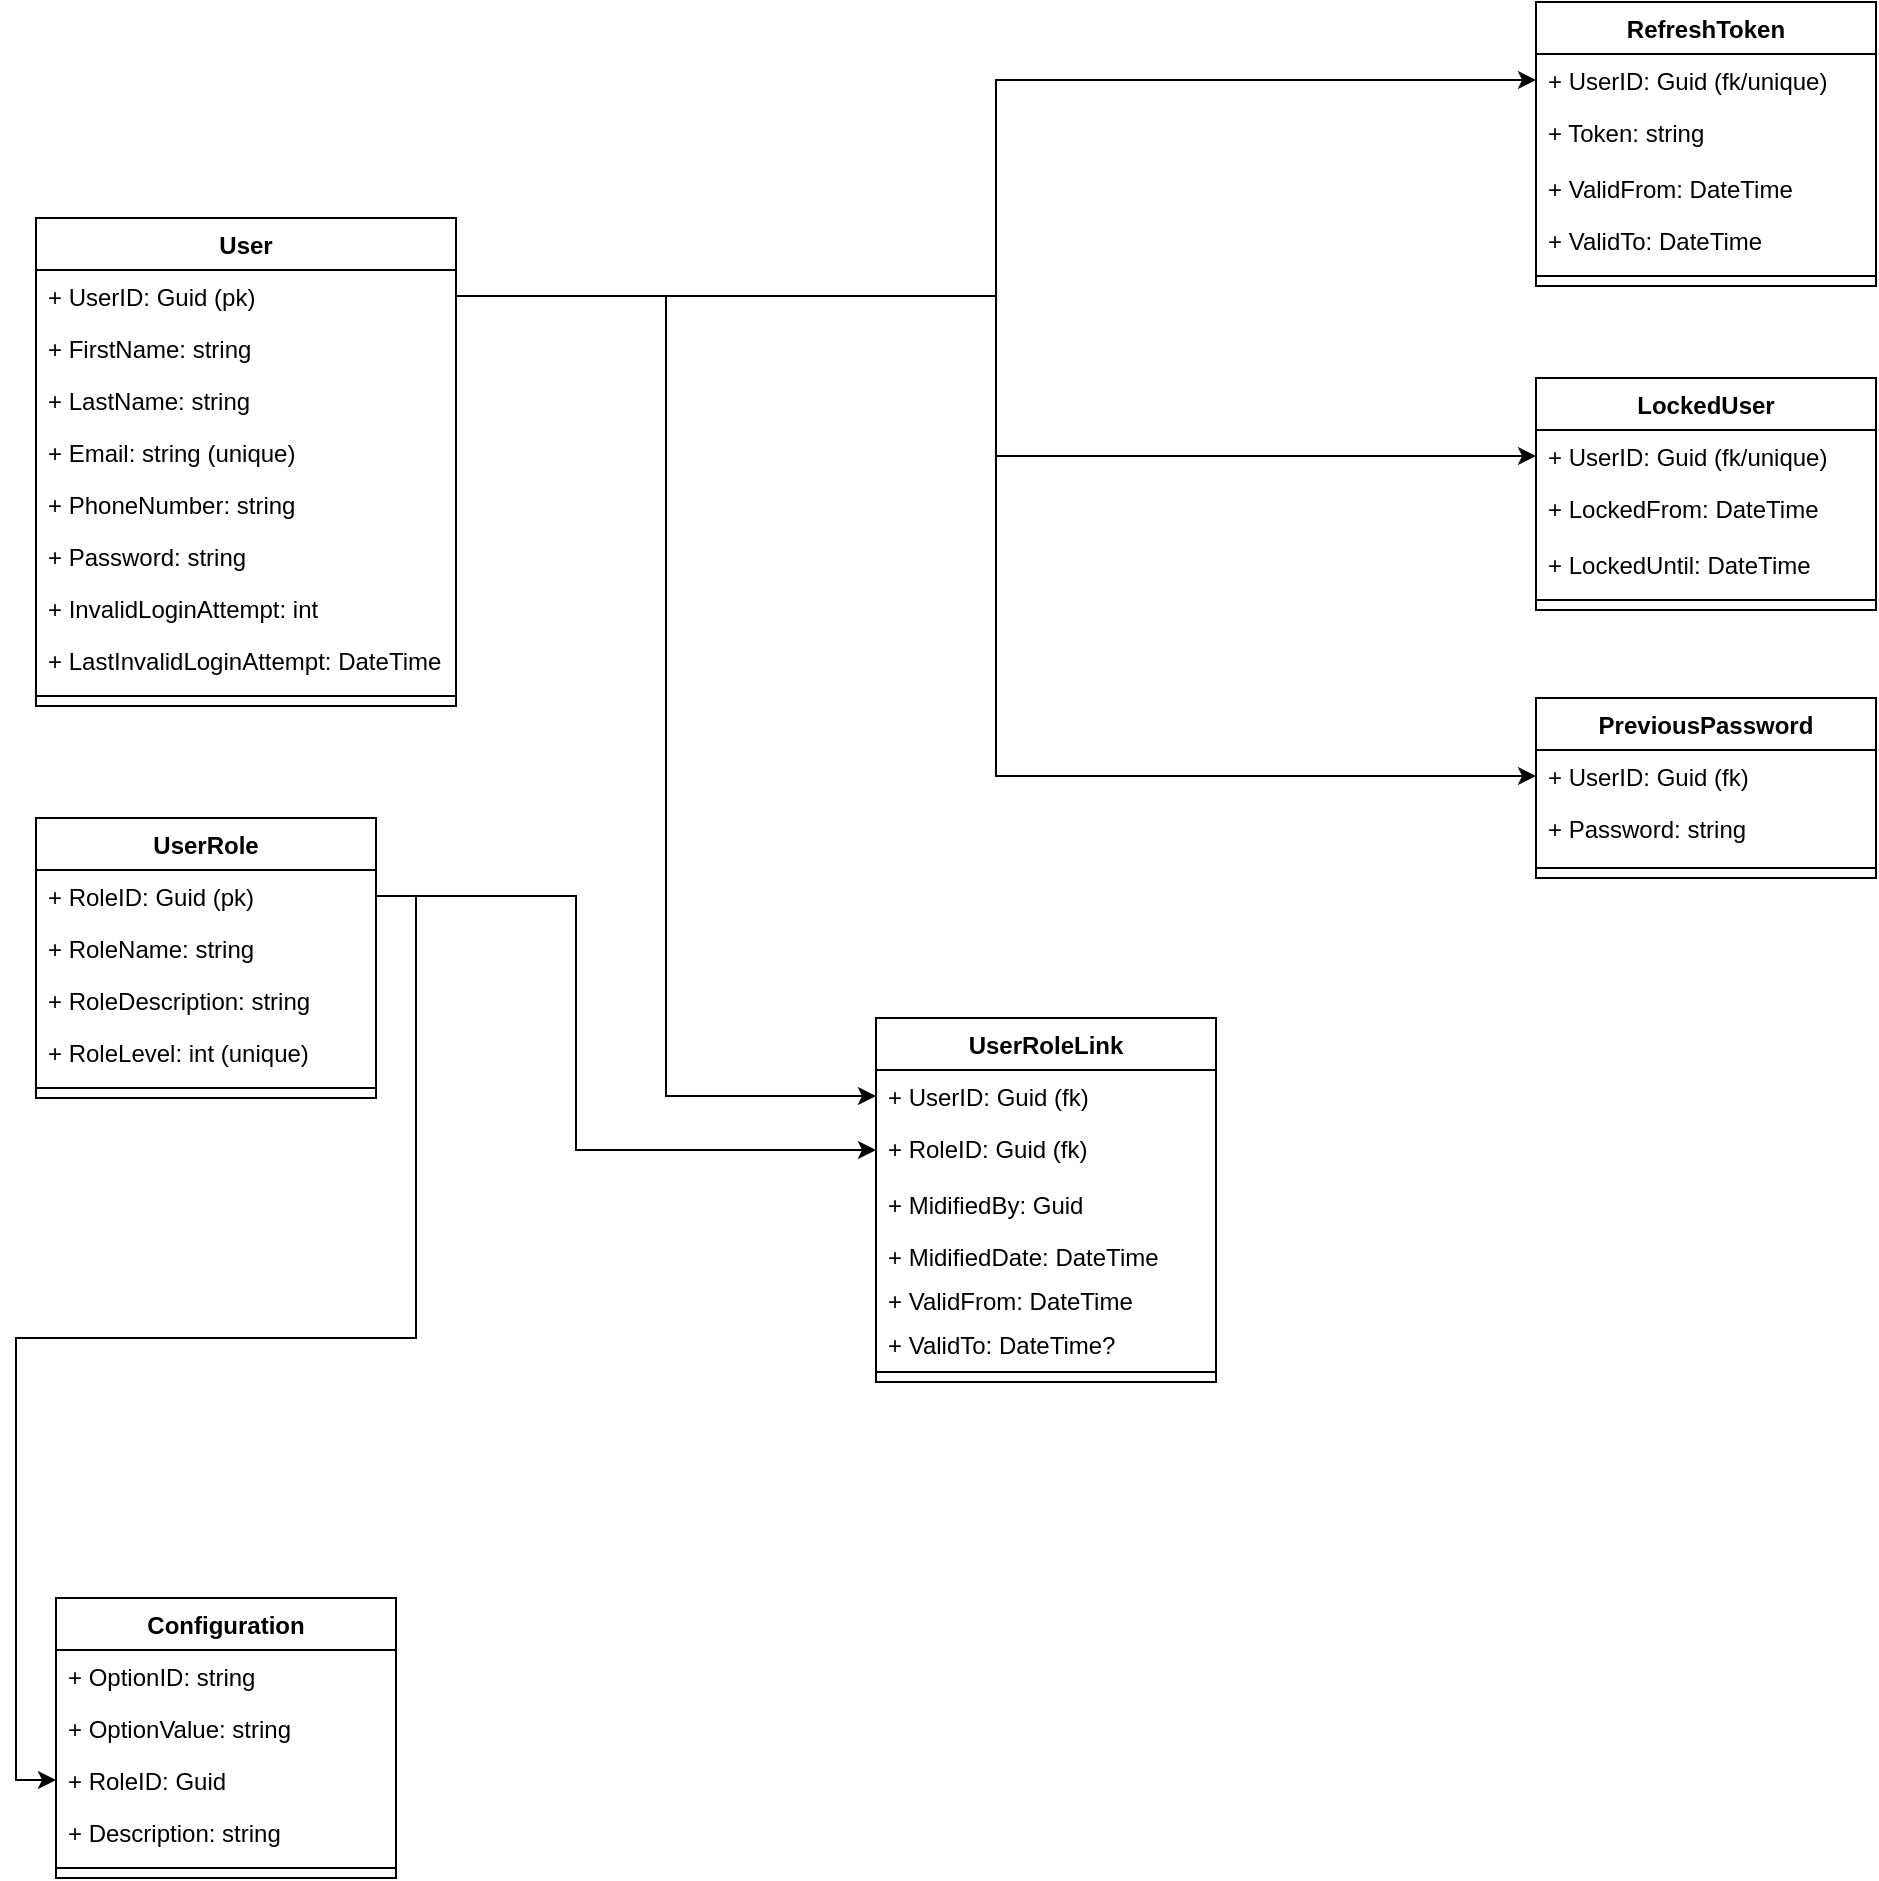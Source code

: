 <mxfile version="24.6.4" type="device">
  <diagram name="Strona-1" id="J1ISZEviyZz4iOXIpo2D">
    <mxGraphModel dx="2954" dy="1196" grid="1" gridSize="10" guides="1" tooltips="1" connect="1" arrows="1" fold="1" page="1" pageScale="1" pageWidth="827" pageHeight="1169" math="0" shadow="0">
      <root>
        <mxCell id="0" />
        <mxCell id="1" parent="0" />
        <mxCell id="pLa6Y8mXVvxl-ZxEXXsU-16" value="User" style="swimlane;fontStyle=1;align=center;verticalAlign=top;childLayout=stackLayout;horizontal=1;startSize=26;horizontalStack=0;resizeParent=1;resizeParentMax=0;resizeLast=0;collapsible=1;marginBottom=0;whiteSpace=wrap;html=1;" parent="1" vertex="1">
          <mxGeometry x="20" y="110" width="210" height="244" as="geometry" />
        </mxCell>
        <mxCell id="pLa6Y8mXVvxl-ZxEXXsU-21" value="+ UserID: Guid (pk)" style="text;strokeColor=none;fillColor=none;align=left;verticalAlign=top;spacingLeft=4;spacingRight=4;overflow=hidden;rotatable=0;points=[[0,0.5],[1,0.5]];portConstraint=eastwest;whiteSpace=wrap;html=1;" parent="pLa6Y8mXVvxl-ZxEXXsU-16" vertex="1">
          <mxGeometry y="26" width="210" height="26" as="geometry" />
        </mxCell>
        <mxCell id="pLa6Y8mXVvxl-ZxEXXsU-17" value="+ FirstName: string" style="text;strokeColor=none;fillColor=none;align=left;verticalAlign=top;spacingLeft=4;spacingRight=4;overflow=hidden;rotatable=0;points=[[0,0.5],[1,0.5]];portConstraint=eastwest;whiteSpace=wrap;html=1;" parent="pLa6Y8mXVvxl-ZxEXXsU-16" vertex="1">
          <mxGeometry y="52" width="210" height="26" as="geometry" />
        </mxCell>
        <mxCell id="pLa6Y8mXVvxl-ZxEXXsU-22" value="+ LastName: string" style="text;strokeColor=none;fillColor=none;align=left;verticalAlign=top;spacingLeft=4;spacingRight=4;overflow=hidden;rotatable=0;points=[[0,0.5],[1,0.5]];portConstraint=eastwest;whiteSpace=wrap;html=1;" parent="pLa6Y8mXVvxl-ZxEXXsU-16" vertex="1">
          <mxGeometry y="78" width="210" height="26" as="geometry" />
        </mxCell>
        <mxCell id="pLa6Y8mXVvxl-ZxEXXsU-28" value="+ Email: string (unique)" style="text;strokeColor=none;fillColor=none;align=left;verticalAlign=top;spacingLeft=4;spacingRight=4;overflow=hidden;rotatable=0;points=[[0,0.5],[1,0.5]];portConstraint=eastwest;whiteSpace=wrap;html=1;" parent="pLa6Y8mXVvxl-ZxEXXsU-16" vertex="1">
          <mxGeometry y="104" width="210" height="26" as="geometry" />
        </mxCell>
        <mxCell id="pLa6Y8mXVvxl-ZxEXXsU-56" value="+ PhoneNumber: string" style="text;strokeColor=none;fillColor=none;align=left;verticalAlign=top;spacingLeft=4;spacingRight=4;overflow=hidden;rotatable=0;points=[[0,0.5],[1,0.5]];portConstraint=eastwest;whiteSpace=wrap;html=1;" parent="pLa6Y8mXVvxl-ZxEXXsU-16" vertex="1">
          <mxGeometry y="130" width="210" height="26" as="geometry" />
        </mxCell>
        <mxCell id="pLa6Y8mXVvxl-ZxEXXsU-24" value="+ Password: string" style="text;strokeColor=none;fillColor=none;align=left;verticalAlign=top;spacingLeft=4;spacingRight=4;overflow=hidden;rotatable=0;points=[[0,0.5],[1,0.5]];portConstraint=eastwest;whiteSpace=wrap;html=1;" parent="pLa6Y8mXVvxl-ZxEXXsU-16" vertex="1">
          <mxGeometry y="156" width="210" height="26" as="geometry" />
        </mxCell>
        <mxCell id="pLa6Y8mXVvxl-ZxEXXsU-82" value="+ InvalidLoginAttempt: int" style="text;strokeColor=none;fillColor=none;align=left;verticalAlign=top;spacingLeft=4;spacingRight=4;overflow=hidden;rotatable=0;points=[[0,0.5],[1,0.5]];portConstraint=eastwest;whiteSpace=wrap;html=1;" parent="pLa6Y8mXVvxl-ZxEXXsU-16" vertex="1">
          <mxGeometry y="182" width="210" height="26" as="geometry" />
        </mxCell>
        <mxCell id="pLa6Y8mXVvxl-ZxEXXsU-194" value="+ LastInvalidLoginAttempt: DateTime" style="text;strokeColor=none;fillColor=none;align=left;verticalAlign=top;spacingLeft=4;spacingRight=4;overflow=hidden;rotatable=0;points=[[0,0.5],[1,0.5]];portConstraint=eastwest;whiteSpace=wrap;html=1;" parent="pLa6Y8mXVvxl-ZxEXXsU-16" vertex="1">
          <mxGeometry y="208" width="210" height="26" as="geometry" />
        </mxCell>
        <mxCell id="pLa6Y8mXVvxl-ZxEXXsU-18" value="" style="line;strokeWidth=1;fillColor=none;align=left;verticalAlign=middle;spacingTop=-1;spacingLeft=3;spacingRight=3;rotatable=0;labelPosition=right;points=[];portConstraint=eastwest;strokeColor=inherit;" parent="pLa6Y8mXVvxl-ZxEXXsU-16" vertex="1">
          <mxGeometry y="234" width="210" height="10" as="geometry" />
        </mxCell>
        <mxCell id="pLa6Y8mXVvxl-ZxEXXsU-29" value="UserRole" style="swimlane;fontStyle=1;align=center;verticalAlign=top;childLayout=stackLayout;horizontal=1;startSize=26;horizontalStack=0;resizeParent=1;resizeParentMax=0;resizeLast=0;collapsible=1;marginBottom=0;whiteSpace=wrap;html=1;" parent="1" vertex="1">
          <mxGeometry x="20" y="410" width="170" height="140" as="geometry" />
        </mxCell>
        <mxCell id="pLa6Y8mXVvxl-ZxEXXsU-30" value="+ RoleID: Guid (pk)" style="text;strokeColor=none;fillColor=none;align=left;verticalAlign=top;spacingLeft=4;spacingRight=4;overflow=hidden;rotatable=0;points=[[0,0.5],[1,0.5]];portConstraint=eastwest;whiteSpace=wrap;html=1;" parent="pLa6Y8mXVvxl-ZxEXXsU-29" vertex="1">
          <mxGeometry y="26" width="170" height="26" as="geometry" />
        </mxCell>
        <mxCell id="pLa6Y8mXVvxl-ZxEXXsU-31" value="+ RoleName: string" style="text;strokeColor=none;fillColor=none;align=left;verticalAlign=top;spacingLeft=4;spacingRight=4;overflow=hidden;rotatable=0;points=[[0,0.5],[1,0.5]];portConstraint=eastwest;whiteSpace=wrap;html=1;" parent="pLa6Y8mXVvxl-ZxEXXsU-29" vertex="1">
          <mxGeometry y="52" width="170" height="26" as="geometry" />
        </mxCell>
        <mxCell id="pLa6Y8mXVvxl-ZxEXXsU-32" value="+ RoleDescription: string" style="text;strokeColor=none;fillColor=none;align=left;verticalAlign=top;spacingLeft=4;spacingRight=4;overflow=hidden;rotatable=0;points=[[0,0.5],[1,0.5]];portConstraint=eastwest;whiteSpace=wrap;html=1;" parent="pLa6Y8mXVvxl-ZxEXXsU-29" vertex="1">
          <mxGeometry y="78" width="170" height="26" as="geometry" />
        </mxCell>
        <mxCell id="pLa6Y8mXVvxl-ZxEXXsU-38" value="+ RoleLevel: int (unique)" style="text;strokeColor=none;fillColor=none;align=left;verticalAlign=top;spacingLeft=4;spacingRight=4;overflow=hidden;rotatable=0;points=[[0,0.5],[1,0.5]];portConstraint=eastwest;whiteSpace=wrap;html=1;" parent="pLa6Y8mXVvxl-ZxEXXsU-29" vertex="1">
          <mxGeometry y="104" width="170" height="26" as="geometry" />
        </mxCell>
        <mxCell id="pLa6Y8mXVvxl-ZxEXXsU-39" value="" style="line;strokeWidth=1;fillColor=none;align=left;verticalAlign=middle;spacingTop=-1;spacingLeft=3;spacingRight=3;rotatable=0;labelPosition=right;points=[];portConstraint=eastwest;strokeColor=inherit;" parent="pLa6Y8mXVvxl-ZxEXXsU-29" vertex="1">
          <mxGeometry y="130" width="170" height="10" as="geometry" />
        </mxCell>
        <mxCell id="pLa6Y8mXVvxl-ZxEXXsU-41" value="UserRoleLink" style="swimlane;fontStyle=1;align=center;verticalAlign=top;childLayout=stackLayout;horizontal=1;startSize=26;horizontalStack=0;resizeParent=1;resizeParentMax=0;resizeLast=0;collapsible=1;marginBottom=0;whiteSpace=wrap;html=1;" parent="1" vertex="1">
          <mxGeometry x="440" y="510" width="170" height="182" as="geometry" />
        </mxCell>
        <mxCell id="pLa6Y8mXVvxl-ZxEXXsU-42" value="+ UserID: Guid (fk)" style="text;strokeColor=none;fillColor=none;align=left;verticalAlign=top;spacingLeft=4;spacingRight=4;overflow=hidden;rotatable=0;points=[[0,0.5],[1,0.5]];portConstraint=eastwest;whiteSpace=wrap;html=1;" parent="pLa6Y8mXVvxl-ZxEXXsU-41" vertex="1">
          <mxGeometry y="26" width="170" height="26" as="geometry" />
        </mxCell>
        <mxCell id="pLa6Y8mXVvxl-ZxEXXsU-43" value="+ RoleID: Guid (fk)" style="text;strokeColor=none;fillColor=none;align=left;verticalAlign=top;spacingLeft=4;spacingRight=4;overflow=hidden;rotatable=0;points=[[0,0.5],[1,0.5]];portConstraint=eastwest;whiteSpace=wrap;html=1;" parent="pLa6Y8mXVvxl-ZxEXXsU-41" vertex="1">
          <mxGeometry y="52" width="170" height="28" as="geometry" />
        </mxCell>
        <mxCell id="pLa6Y8mXVvxl-ZxEXXsU-44" value="+ MidifiedBy: Guid" style="text;strokeColor=none;fillColor=none;align=left;verticalAlign=top;spacingLeft=4;spacingRight=4;overflow=hidden;rotatable=0;points=[[0,0.5],[1,0.5]];portConstraint=eastwest;whiteSpace=wrap;html=1;" parent="pLa6Y8mXVvxl-ZxEXXsU-41" vertex="1">
          <mxGeometry y="80" width="170" height="26" as="geometry" />
        </mxCell>
        <mxCell id="pLa6Y8mXVvxl-ZxEXXsU-45" value="+ MidifiedDate: DateTime" style="text;strokeColor=none;fillColor=none;align=left;verticalAlign=top;spacingLeft=4;spacingRight=4;overflow=hidden;rotatable=0;points=[[0,0.5],[1,0.5]];portConstraint=eastwest;whiteSpace=wrap;html=1;" parent="pLa6Y8mXVvxl-ZxEXXsU-41" vertex="1">
          <mxGeometry y="106" width="170" height="22" as="geometry" />
        </mxCell>
        <mxCell id="pLa6Y8mXVvxl-ZxEXXsU-53" value="+ ValidFrom: DateTime&lt;div&gt;&lt;br&gt;&lt;/div&gt;" style="text;strokeColor=none;fillColor=none;align=left;verticalAlign=top;spacingLeft=4;spacingRight=4;overflow=hidden;rotatable=0;points=[[0,0.5],[1,0.5]];portConstraint=eastwest;whiteSpace=wrap;html=1;" parent="pLa6Y8mXVvxl-ZxEXXsU-41" vertex="1">
          <mxGeometry y="128" width="170" height="22" as="geometry" />
        </mxCell>
        <mxCell id="pLa6Y8mXVvxl-ZxEXXsU-46" value="+ ValidTo: DateTime?" style="text;strokeColor=none;fillColor=none;align=left;verticalAlign=top;spacingLeft=4;spacingRight=4;overflow=hidden;rotatable=0;points=[[0,0.5],[1,0.5]];portConstraint=eastwest;whiteSpace=wrap;html=1;" parent="pLa6Y8mXVvxl-ZxEXXsU-41" vertex="1">
          <mxGeometry y="150" width="170" height="22" as="geometry" />
        </mxCell>
        <mxCell id="pLa6Y8mXVvxl-ZxEXXsU-51" value="" style="line;strokeWidth=1;fillColor=none;align=left;verticalAlign=middle;spacingTop=-1;spacingLeft=3;spacingRight=3;rotatable=0;labelPosition=right;points=[];portConstraint=eastwest;strokeColor=inherit;" parent="pLa6Y8mXVvxl-ZxEXXsU-41" vertex="1">
          <mxGeometry y="172" width="170" height="10" as="geometry" />
        </mxCell>
        <mxCell id="pLa6Y8mXVvxl-ZxEXXsU-54" style="edgeStyle=orthogonalEdgeStyle;rounded=0;orthogonalLoop=1;jettySize=auto;html=1;" parent="1" source="pLa6Y8mXVvxl-ZxEXXsU-21" target="pLa6Y8mXVvxl-ZxEXXsU-42" edge="1">
          <mxGeometry relative="1" as="geometry" />
        </mxCell>
        <mxCell id="pLa6Y8mXVvxl-ZxEXXsU-57" value="RefreshToken" style="swimlane;fontStyle=1;align=center;verticalAlign=top;childLayout=stackLayout;horizontal=1;startSize=26;horizontalStack=0;resizeParent=1;resizeParentMax=0;resizeLast=0;collapsible=1;marginBottom=0;whiteSpace=wrap;html=1;" parent="1" vertex="1">
          <mxGeometry x="770" y="2" width="170" height="142" as="geometry" />
        </mxCell>
        <mxCell id="pLa6Y8mXVvxl-ZxEXXsU-58" value="+ UserID: Guid (fk/unique)" style="text;strokeColor=none;fillColor=none;align=left;verticalAlign=top;spacingLeft=4;spacingRight=4;overflow=hidden;rotatable=0;points=[[0,0.5],[1,0.5]];portConstraint=eastwest;whiteSpace=wrap;html=1;" parent="pLa6Y8mXVvxl-ZxEXXsU-57" vertex="1">
          <mxGeometry y="26" width="170" height="26" as="geometry" />
        </mxCell>
        <mxCell id="pLa6Y8mXVvxl-ZxEXXsU-59" value="+ Token: string" style="text;strokeColor=none;fillColor=none;align=left;verticalAlign=top;spacingLeft=4;spacingRight=4;overflow=hidden;rotatable=0;points=[[0,0.5],[1,0.5]];portConstraint=eastwest;whiteSpace=wrap;html=1;" parent="pLa6Y8mXVvxl-ZxEXXsU-57" vertex="1">
          <mxGeometry y="52" width="170" height="28" as="geometry" />
        </mxCell>
        <mxCell id="pLa6Y8mXVvxl-ZxEXXsU-60" value="+ ValidFrom: DateTime" style="text;strokeColor=none;fillColor=none;align=left;verticalAlign=top;spacingLeft=4;spacingRight=4;overflow=hidden;rotatable=0;points=[[0,0.5],[1,0.5]];portConstraint=eastwest;whiteSpace=wrap;html=1;" parent="pLa6Y8mXVvxl-ZxEXXsU-57" vertex="1">
          <mxGeometry y="80" width="170" height="26" as="geometry" />
        </mxCell>
        <mxCell id="pLa6Y8mXVvxl-ZxEXXsU-66" value="+ ValidTo: DateTime" style="text;strokeColor=none;fillColor=none;align=left;verticalAlign=top;spacingLeft=4;spacingRight=4;overflow=hidden;rotatable=0;points=[[0,0.5],[1,0.5]];portConstraint=eastwest;whiteSpace=wrap;html=1;" parent="pLa6Y8mXVvxl-ZxEXXsU-57" vertex="1">
          <mxGeometry y="106" width="170" height="26" as="geometry" />
        </mxCell>
        <mxCell id="pLa6Y8mXVvxl-ZxEXXsU-64" value="" style="line;strokeWidth=1;fillColor=none;align=left;verticalAlign=middle;spacingTop=-1;spacingLeft=3;spacingRight=3;rotatable=0;labelPosition=right;points=[];portConstraint=eastwest;strokeColor=inherit;" parent="pLa6Y8mXVvxl-ZxEXXsU-57" vertex="1">
          <mxGeometry y="132" width="170" height="10" as="geometry" />
        </mxCell>
        <mxCell id="pLa6Y8mXVvxl-ZxEXXsU-67" style="edgeStyle=orthogonalEdgeStyle;rounded=0;orthogonalLoop=1;jettySize=auto;html=1;" parent="1" source="pLa6Y8mXVvxl-ZxEXXsU-21" target="pLa6Y8mXVvxl-ZxEXXsU-58" edge="1">
          <mxGeometry relative="1" as="geometry" />
        </mxCell>
        <mxCell id="pLa6Y8mXVvxl-ZxEXXsU-69" style="edgeStyle=orthogonalEdgeStyle;rounded=0;orthogonalLoop=1;jettySize=auto;html=1;" parent="1" source="pLa6Y8mXVvxl-ZxEXXsU-30" target="pLa6Y8mXVvxl-ZxEXXsU-43" edge="1">
          <mxGeometry relative="1" as="geometry">
            <Array as="points">
              <mxPoint x="290" y="449" />
              <mxPoint x="290" y="576" />
            </Array>
          </mxGeometry>
        </mxCell>
        <mxCell id="pLa6Y8mXVvxl-ZxEXXsU-73" value="LockedUser" style="swimlane;fontStyle=1;align=center;verticalAlign=top;childLayout=stackLayout;horizontal=1;startSize=26;horizontalStack=0;resizeParent=1;resizeParentMax=0;resizeLast=0;collapsible=1;marginBottom=0;whiteSpace=wrap;html=1;" parent="1" vertex="1">
          <mxGeometry x="770" y="190" width="170" height="116" as="geometry" />
        </mxCell>
        <mxCell id="pLa6Y8mXVvxl-ZxEXXsU-74" value="+ UserID: Guid (fk/unique)" style="text;strokeColor=none;fillColor=none;align=left;verticalAlign=top;spacingLeft=4;spacingRight=4;overflow=hidden;rotatable=0;points=[[0,0.5],[1,0.5]];portConstraint=eastwest;whiteSpace=wrap;html=1;" parent="pLa6Y8mXVvxl-ZxEXXsU-73" vertex="1">
          <mxGeometry y="26" width="170" height="26" as="geometry" />
        </mxCell>
        <mxCell id="pLa6Y8mXVvxl-ZxEXXsU-75" value="+ LockedFrom: DateTime" style="text;strokeColor=none;fillColor=none;align=left;verticalAlign=top;spacingLeft=4;spacingRight=4;overflow=hidden;rotatable=0;points=[[0,0.5],[1,0.5]];portConstraint=eastwest;whiteSpace=wrap;html=1;" parent="pLa6Y8mXVvxl-ZxEXXsU-73" vertex="1">
          <mxGeometry y="52" width="170" height="28" as="geometry" />
        </mxCell>
        <mxCell id="pLa6Y8mXVvxl-ZxEXXsU-76" value="+ LockedUntil: DateTime" style="text;strokeColor=none;fillColor=none;align=left;verticalAlign=top;spacingLeft=4;spacingRight=4;overflow=hidden;rotatable=0;points=[[0,0.5],[1,0.5]];portConstraint=eastwest;whiteSpace=wrap;html=1;" parent="pLa6Y8mXVvxl-ZxEXXsU-73" vertex="1">
          <mxGeometry y="80" width="170" height="26" as="geometry" />
        </mxCell>
        <mxCell id="pLa6Y8mXVvxl-ZxEXXsU-78" value="" style="line;strokeWidth=1;fillColor=none;align=left;verticalAlign=middle;spacingTop=-1;spacingLeft=3;spacingRight=3;rotatable=0;labelPosition=right;points=[];portConstraint=eastwest;strokeColor=inherit;" parent="pLa6Y8mXVvxl-ZxEXXsU-73" vertex="1">
          <mxGeometry y="106" width="170" height="10" as="geometry" />
        </mxCell>
        <mxCell id="pLa6Y8mXVvxl-ZxEXXsU-80" style="edgeStyle=orthogonalEdgeStyle;rounded=0;orthogonalLoop=1;jettySize=auto;html=1;entryX=0;entryY=0.5;entryDx=0;entryDy=0;" parent="1" source="pLa6Y8mXVvxl-ZxEXXsU-21" target="pLa6Y8mXVvxl-ZxEXXsU-74" edge="1">
          <mxGeometry relative="1" as="geometry" />
        </mxCell>
        <mxCell id="pLa6Y8mXVvxl-ZxEXXsU-83" value="PreviousPassword&lt;div&gt;&lt;br&gt;&lt;/div&gt;" style="swimlane;fontStyle=1;align=center;verticalAlign=top;childLayout=stackLayout;horizontal=1;startSize=26;horizontalStack=0;resizeParent=1;resizeParentMax=0;resizeLast=0;collapsible=1;marginBottom=0;whiteSpace=wrap;html=1;" parent="1" vertex="1">
          <mxGeometry x="770" y="350" width="170" height="90" as="geometry" />
        </mxCell>
        <mxCell id="pLa6Y8mXVvxl-ZxEXXsU-84" value="+ UserID: Guid (fk)" style="text;strokeColor=none;fillColor=none;align=left;verticalAlign=top;spacingLeft=4;spacingRight=4;overflow=hidden;rotatable=0;points=[[0,0.5],[1,0.5]];portConstraint=eastwest;whiteSpace=wrap;html=1;" parent="pLa6Y8mXVvxl-ZxEXXsU-83" vertex="1">
          <mxGeometry y="26" width="170" height="26" as="geometry" />
        </mxCell>
        <mxCell id="pLa6Y8mXVvxl-ZxEXXsU-85" value="+ Password: string" style="text;strokeColor=none;fillColor=none;align=left;verticalAlign=top;spacingLeft=4;spacingRight=4;overflow=hidden;rotatable=0;points=[[0,0.5],[1,0.5]];portConstraint=eastwest;whiteSpace=wrap;html=1;" parent="pLa6Y8mXVvxl-ZxEXXsU-83" vertex="1">
          <mxGeometry y="52" width="170" height="28" as="geometry" />
        </mxCell>
        <mxCell id="pLa6Y8mXVvxl-ZxEXXsU-88" value="" style="line;strokeWidth=1;fillColor=none;align=left;verticalAlign=middle;spacingTop=-1;spacingLeft=3;spacingRight=3;rotatable=0;labelPosition=right;points=[];portConstraint=eastwest;strokeColor=inherit;" parent="pLa6Y8mXVvxl-ZxEXXsU-83" vertex="1">
          <mxGeometry y="80" width="170" height="10" as="geometry" />
        </mxCell>
        <mxCell id="pLa6Y8mXVvxl-ZxEXXsU-90" style="edgeStyle=orthogonalEdgeStyle;rounded=0;orthogonalLoop=1;jettySize=auto;html=1;" parent="1" source="pLa6Y8mXVvxl-ZxEXXsU-21" target="pLa6Y8mXVvxl-ZxEXXsU-84" edge="1">
          <mxGeometry relative="1" as="geometry" />
        </mxCell>
        <mxCell id="pLa6Y8mXVvxl-ZxEXXsU-154" value="Configuration" style="swimlane;fontStyle=1;align=center;verticalAlign=top;childLayout=stackLayout;horizontal=1;startSize=26;horizontalStack=0;resizeParent=1;resizeParentMax=0;resizeLast=0;collapsible=1;marginBottom=0;whiteSpace=wrap;html=1;" parent="1" vertex="1">
          <mxGeometry x="30" y="800" width="170" height="140" as="geometry" />
        </mxCell>
        <mxCell id="pLa6Y8mXVvxl-ZxEXXsU-155" value="+ OptionID: string" style="text;strokeColor=none;fillColor=none;align=left;verticalAlign=top;spacingLeft=4;spacingRight=4;overflow=hidden;rotatable=0;points=[[0,0.5],[1,0.5]];portConstraint=eastwest;whiteSpace=wrap;html=1;" parent="pLa6Y8mXVvxl-ZxEXXsU-154" vertex="1">
          <mxGeometry y="26" width="170" height="26" as="geometry" />
        </mxCell>
        <mxCell id="pLa6Y8mXVvxl-ZxEXXsU-156" value="+ OptionValue: string" style="text;strokeColor=none;fillColor=none;align=left;verticalAlign=top;spacingLeft=4;spacingRight=4;overflow=hidden;rotatable=0;points=[[0,0.5],[1,0.5]];portConstraint=eastwest;whiteSpace=wrap;html=1;" parent="pLa6Y8mXVvxl-ZxEXXsU-154" vertex="1">
          <mxGeometry y="52" width="170" height="26" as="geometry" />
        </mxCell>
        <mxCell id="pLa6Y8mXVvxl-ZxEXXsU-163" value="+ RoleID: Guid" style="text;strokeColor=none;fillColor=none;align=left;verticalAlign=top;spacingLeft=4;spacingRight=4;overflow=hidden;rotatable=0;points=[[0,0.5],[1,0.5]];portConstraint=eastwest;whiteSpace=wrap;html=1;" parent="pLa6Y8mXVvxl-ZxEXXsU-154" vertex="1">
          <mxGeometry y="78" width="170" height="26" as="geometry" />
        </mxCell>
        <mxCell id="pLa6Y8mXVvxl-ZxEXXsU-164" value="+ Description: string" style="text;strokeColor=none;fillColor=none;align=left;verticalAlign=top;spacingLeft=4;spacingRight=4;overflow=hidden;rotatable=0;points=[[0,0.5],[1,0.5]];portConstraint=eastwest;whiteSpace=wrap;html=1;" parent="pLa6Y8mXVvxl-ZxEXXsU-154" vertex="1">
          <mxGeometry y="104" width="170" height="26" as="geometry" />
        </mxCell>
        <mxCell id="pLa6Y8mXVvxl-ZxEXXsU-162" value="" style="line;strokeWidth=1;fillColor=none;align=left;verticalAlign=middle;spacingTop=-1;spacingLeft=3;spacingRight=3;rotatable=0;labelPosition=right;points=[];portConstraint=eastwest;strokeColor=inherit;" parent="pLa6Y8mXVvxl-ZxEXXsU-154" vertex="1">
          <mxGeometry y="130" width="170" height="10" as="geometry" />
        </mxCell>
        <mxCell id="pLa6Y8mXVvxl-ZxEXXsU-167" style="edgeStyle=orthogonalEdgeStyle;rounded=0;orthogonalLoop=1;jettySize=auto;html=1;" parent="1" source="pLa6Y8mXVvxl-ZxEXXsU-30" target="pLa6Y8mXVvxl-ZxEXXsU-163" edge="1">
          <mxGeometry relative="1" as="geometry" />
        </mxCell>
      </root>
    </mxGraphModel>
  </diagram>
</mxfile>
